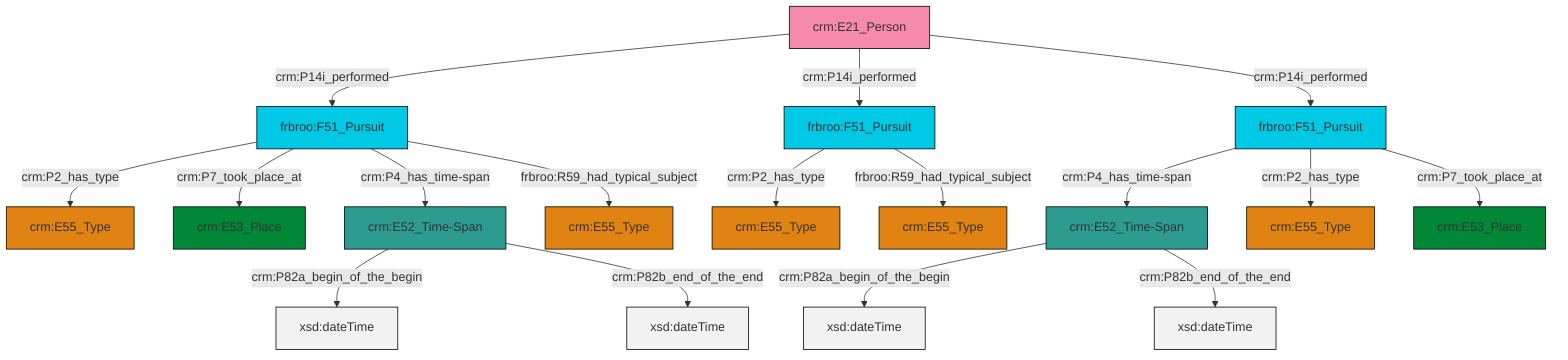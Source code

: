 graph TD
classDef Literal fill:#f2f2f2,stroke:#000000;
classDef CRM_Entity fill:#FFFFFF,stroke:#000000;
classDef Temporal_Entity fill:#00C9E6, stroke:#000000;
classDef Type fill:#E18312, stroke:#000000;
classDef Time-Span fill:#2C9C91, stroke:#000000;
classDef Appellation fill:#FFEB7F, stroke:#000000;
classDef Place fill:#008836, stroke:#000000;
classDef Persistent_Item fill:#B266B2, stroke:#000000;
classDef Conceptual_Object fill:#FFD700, stroke:#000000;
classDef Physical_Thing fill:#D2B48C, stroke:#000000;
classDef Actor fill:#f58aad, stroke:#000000;
classDef PC_Classes fill:#4ce600, stroke:#000000;
classDef Multi fill:#cccccc,stroke:#000000;

0["crm:E21_Person"]:::Actor -->|crm:P14i_performed| 1["frbroo:F51_Pursuit"]:::Temporal_Entity
4["crm:E52_Time-Span"]:::Time-Span -->|crm:P82a_begin_of_the_begin| 5[xsd:dateTime]:::Literal
1["frbroo:F51_Pursuit"]:::Temporal_Entity -->|crm:P2_has_type| 6["crm:E55_Type"]:::Type
7["frbroo:F51_Pursuit"]:::Temporal_Entity -->|crm:P4_has_time-span| 8["crm:E52_Time-Span"]:::Time-Span
7["frbroo:F51_Pursuit"]:::Temporal_Entity -->|crm:P2_has_type| 9["crm:E55_Type"]:::Type
8["crm:E52_Time-Span"]:::Time-Span -->|crm:P82a_begin_of_the_begin| 11[xsd:dateTime]:::Literal
1["frbroo:F51_Pursuit"]:::Temporal_Entity -->|crm:P7_took_place_at| 17["crm:E53_Place"]:::Place
1["frbroo:F51_Pursuit"]:::Temporal_Entity -->|crm:P4_has_time-span| 4["crm:E52_Time-Span"]:::Time-Span
23["frbroo:F51_Pursuit"]:::Temporal_Entity -->|crm:P2_has_type| 18["crm:E55_Type"]:::Type
8["crm:E52_Time-Span"]:::Time-Span -->|crm:P82b_end_of_the_end| 24[xsd:dateTime]:::Literal
4["crm:E52_Time-Span"]:::Time-Span -->|crm:P82b_end_of_the_end| 27[xsd:dateTime]:::Literal
1["frbroo:F51_Pursuit"]:::Temporal_Entity -->|frbroo:R59_had_typical_subject| 20["crm:E55_Type"]:::Type
0["crm:E21_Person"]:::Actor -->|crm:P14i_performed| 23["frbroo:F51_Pursuit"]:::Temporal_Entity
23["frbroo:F51_Pursuit"]:::Temporal_Entity -->|frbroo:R59_had_typical_subject| 2["crm:E55_Type"]:::Type
0["crm:E21_Person"]:::Actor -->|crm:P14i_performed| 7["frbroo:F51_Pursuit"]:::Temporal_Entity
7["frbroo:F51_Pursuit"]:::Temporal_Entity -->|crm:P7_took_place_at| 14["crm:E53_Place"]:::Place